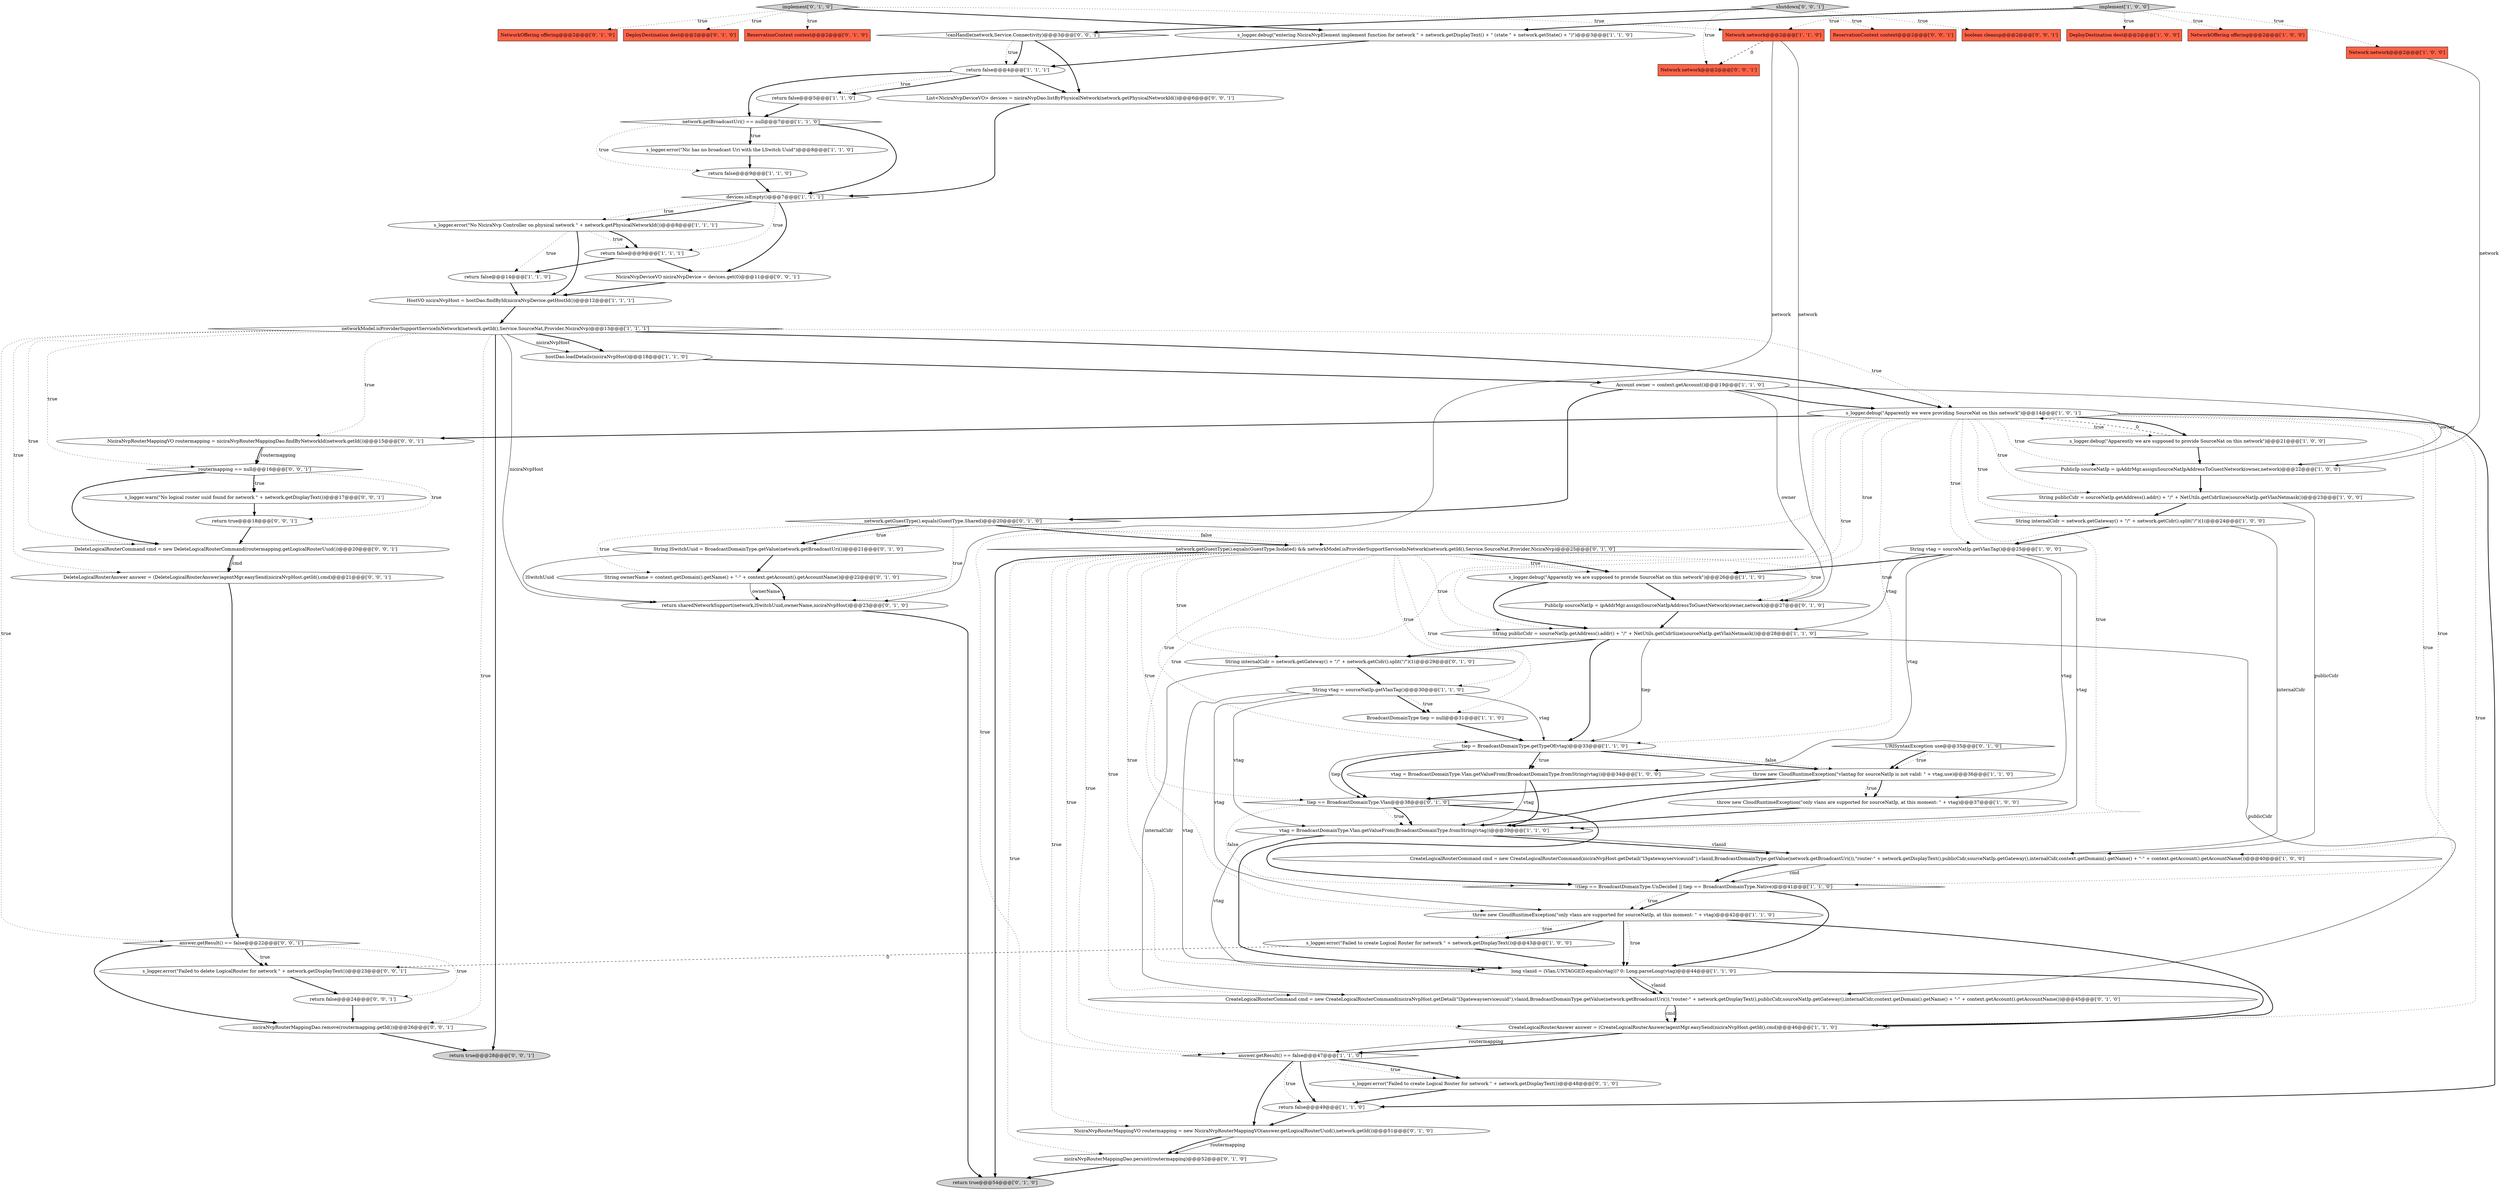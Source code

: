 digraph {
11 [style = filled, label = "s_logger.debug(\"Apparently we are supposed to provide SourceNat on this network\")@@@26@@@['1', '1', '0']", fillcolor = white, shape = ellipse image = "AAA0AAABBB1BBB"];
12 [style = filled, label = "devices.isEmpty()@@@7@@@['1', '1', '1']", fillcolor = white, shape = diamond image = "AAA0AAABBB1BBB"];
25 [style = filled, label = "vtag = BroadcastDomainType.Vlan.getValueFrom(BroadcastDomainType.fromString(vtag))@@@39@@@['1', '1', '0']", fillcolor = white, shape = ellipse image = "AAA0AAABBB1BBB"];
43 [style = filled, label = "NetworkOffering offering@@@2@@@['0', '1', '0']", fillcolor = tomato, shape = box image = "AAA0AAABBB2BBB"];
37 [style = filled, label = "throw new CloudRuntimeException(\"only vlans are supported for sourceNatIp, at this moment: \" + vtag)@@@37@@@['1', '0', '0']", fillcolor = white, shape = ellipse image = "AAA0AAABBB1BBB"];
30 [style = filled, label = "Network network@@@2@@@['1', '1', '0']", fillcolor = tomato, shape = box image = "AAA0AAABBB1BBB"];
40 [style = filled, label = "vtag = BroadcastDomainType.Vlan.getValueFrom(BroadcastDomainType.fromString(vtag))@@@34@@@['1', '0', '0']", fillcolor = white, shape = ellipse image = "AAA0AAABBB1BBB"];
49 [style = filled, label = "CreateLogicalRouterCommand cmd = new CreateLogicalRouterCommand(niciraNvpHost.getDetail(\"l3gatewayserviceuuid\"),vlanid,BroadcastDomainType.getValue(network.getBroadcastUri()),\"router-\" + network.getDisplayText(),publicCidr,sourceNatIp.getGateway(),internalCidr,context.getDomain().getName() + \"-\" + context.getAccount().getAccountName())@@@45@@@['0', '1', '0']", fillcolor = white, shape = ellipse image = "AAA0AAABBB2BBB"];
61 [style = filled, label = "ReservationContext context@@@2@@@['0', '0', '1']", fillcolor = tomato, shape = box image = "AAA0AAABBB3BBB"];
15 [style = filled, label = "String publicCidr = sourceNatIp.getAddress().addr() + \"/\" + NetUtils.getCidrSize(sourceNatIp.getVlanNetmask())@@@23@@@['1', '0', '0']", fillcolor = white, shape = ellipse image = "AAA0AAABBB1BBB"];
1 [style = filled, label = "networkModel.isProviderSupportServiceInNetwork(network.getId(),Service.SourceNat,Provider.NiciraNvp)@@@13@@@['1', '1', '1']", fillcolor = white, shape = diamond image = "AAA0AAABBB1BBB"];
18 [style = filled, label = "String publicCidr = sourceNatIp.getAddress().addr() + \"/\" + NetUtils.getCidrSize(sourceNatIp.getVlanNetmask())@@@28@@@['1', '1', '0']", fillcolor = white, shape = ellipse image = "AAA0AAABBB1BBB"];
24 [style = filled, label = "String internalCidr = network.getGateway() + \"/\" + network.getCidr().split(\"/\")(1(@@@24@@@['1', '0', '0']", fillcolor = white, shape = ellipse image = "AAA0AAABBB1BBB"];
36 [style = filled, label = "HostVO niciraNvpHost = hostDao.findById(niciraNvpDevice.getHostId())@@@12@@@['1', '1', '1']", fillcolor = white, shape = ellipse image = "AAA0AAABBB1BBB"];
72 [style = filled, label = "return true@@@18@@@['0', '0', '1']", fillcolor = white, shape = ellipse image = "AAA0AAABBB3BBB"];
14 [style = filled, label = "return false@@@49@@@['1', '1', '0']", fillcolor = white, shape = ellipse image = "AAA0AAABBB1BBB"];
60 [style = filled, label = "shutdown['0', '0', '1']", fillcolor = lightgray, shape = diamond image = "AAA0AAABBB3BBB"];
6 [style = filled, label = "Account owner = context.getAccount()@@@19@@@['1', '1', '0']", fillcolor = white, shape = ellipse image = "AAA0AAABBB1BBB"];
19 [style = filled, label = "tiep = BroadcastDomainType.getTypeOf(vtag)@@@33@@@['1', '1', '0']", fillcolor = white, shape = ellipse image = "AAA0AAABBB1BBB"];
38 [style = filled, label = "throw new CloudRuntimeException(\"vlantag for sourceNatIp is not valid: \" + vtag,use)@@@36@@@['1', '1', '0']", fillcolor = white, shape = ellipse image = "AAA0AAABBB1BBB"];
58 [style = filled, label = "network.getGuestType().equals(GuestType.Shared)@@@20@@@['0', '1', '0']", fillcolor = white, shape = diamond image = "AAA0AAABBB2BBB"];
70 [style = filled, label = "Network network@@@2@@@['0', '0', '1']", fillcolor = tomato, shape = box image = "AAA0AAABBB3BBB"];
29 [style = filled, label = "Network network@@@2@@@['1', '0', '0']", fillcolor = tomato, shape = box image = "AAA0AAABBB1BBB"];
4 [style = filled, label = "s_logger.debug(\"entering NiciraNvpElement implement function for network \" + network.getDisplayText() + \" (state \" + network.getState() + \")\")@@@3@@@['1', '1', '0']", fillcolor = white, shape = ellipse image = "AAA0AAABBB1BBB"];
45 [style = filled, label = "return true@@@54@@@['0', '1', '0']", fillcolor = lightgray, shape = ellipse image = "AAA0AAABBB2BBB"];
10 [style = filled, label = "CreateLogicalRouterAnswer answer = (CreateLogicalRouterAnswer)agentMgr.easySend(niciraNvpHost.getId(),cmd)@@@46@@@['1', '1', '0']", fillcolor = white, shape = ellipse image = "AAA0AAABBB1BBB"];
52 [style = filled, label = "PublicIp sourceNatIp = ipAddrMgr.assignSourceNatIpAddressToGuestNetwork(owner,network)@@@27@@@['0', '1', '0']", fillcolor = white, shape = ellipse image = "AAA0AAABBB2BBB"];
62 [style = filled, label = "s_logger.warn(\"No logical router uuid found for network \" + network.getDisplayText())@@@17@@@['0', '0', '1']", fillcolor = white, shape = ellipse image = "AAA0AAABBB3BBB"];
65 [style = filled, label = "NiciraNvpDeviceVO niciraNvpDevice = devices.get(0)@@@11@@@['0', '0', '1']", fillcolor = white, shape = ellipse image = "AAA0AAABBB3BBB"];
64 [style = filled, label = "boolean cleanup@@@2@@@['0', '0', '1']", fillcolor = tomato, shape = box image = "AAA0AAABBB3BBB"];
68 [style = filled, label = "routermapping == null@@@16@@@['0', '0', '1']", fillcolor = white, shape = diamond image = "AAA0AAABBB3BBB"];
73 [style = filled, label = "!canHandle(network,Service.Connectivity)@@@3@@@['0', '0', '1']", fillcolor = white, shape = diamond image = "AAA0AAABBB3BBB"];
53 [style = filled, label = "DeployDestination dest@@@2@@@['0', '1', '0']", fillcolor = tomato, shape = box image = "AAA0AAABBB2BBB"];
9 [style = filled, label = "return false@@@9@@@['1', '1', '0']", fillcolor = white, shape = ellipse image = "AAA0AAABBB1BBB"];
22 [style = filled, label = "hostDao.loadDetails(niciraNvpHost)@@@18@@@['1', '1', '0']", fillcolor = white, shape = ellipse image = "AAA0AAABBB1BBB"];
55 [style = filled, label = "return sharedNetworkSupport(network,lSwitchUuid,ownerName,niciraNvpHost)@@@23@@@['0', '1', '0']", fillcolor = white, shape = ellipse image = "AAA1AAABBB2BBB"];
57 [style = filled, label = "String internalCidr = network.getGateway() + \"/\" + network.getCidr().split(\"/\")(1(@@@29@@@['0', '1', '0']", fillcolor = white, shape = ellipse image = "AAA0AAABBB2BBB"];
27 [style = filled, label = "String vtag = sourceNatIp.getVlanTag()@@@25@@@['1', '0', '0']", fillcolor = white, shape = ellipse image = "AAA0AAABBB1BBB"];
16 [style = filled, label = "BroadcastDomainType tiep = null@@@31@@@['1', '1', '0']", fillcolor = white, shape = ellipse image = "AAA0AAABBB1BBB"];
28 [style = filled, label = "s_logger.error(\"Nic has no broadcast Uri with the LSwitch Uuid\")@@@8@@@['1', '1', '0']", fillcolor = white, shape = ellipse image = "AAA0AAABBB1BBB"];
75 [style = filled, label = "return false@@@24@@@['0', '0', '1']", fillcolor = white, shape = ellipse image = "AAA0AAABBB3BBB"];
0 [style = filled, label = "DeployDestination dest@@@2@@@['1', '0', '0']", fillcolor = tomato, shape = box image = "AAA0AAABBB1BBB"];
41 [style = filled, label = "answer.getResult() == false@@@47@@@['1', '1', '0']", fillcolor = white, shape = diamond image = "AAA0AAABBB1BBB"];
2 [style = filled, label = "throw new CloudRuntimeException(\"only vlans are supported for sourceNatIp, at this moment: \" + vtag)@@@42@@@['1', '1', '0']", fillcolor = white, shape = ellipse image = "AAA0AAABBB1BBB"];
51 [style = filled, label = "String lSwitchUuid = BroadcastDomainType.getValue(network.getBroadcastUri())@@@21@@@['0', '1', '0']", fillcolor = white, shape = ellipse image = "AAA1AAABBB2BBB"];
59 [style = filled, label = "String ownerName = context.getDomain().getName() + \"-\" + context.getAccount().getAccountName()@@@22@@@['0', '1', '0']", fillcolor = white, shape = ellipse image = "AAA1AAABBB2BBB"];
63 [style = filled, label = "DeleteLogicalRouterCommand cmd = new DeleteLogicalRouterCommand(routermapping.getLogicalRouterUuid())@@@20@@@['0', '0', '1']", fillcolor = white, shape = ellipse image = "AAA0AAABBB3BBB"];
17 [style = filled, label = "NetworkOffering offering@@@2@@@['1', '0', '0']", fillcolor = tomato, shape = box image = "AAA0AAABBB1BBB"];
74 [style = filled, label = "List<NiciraNvpDeviceVO> devices = niciraNvpDao.listByPhysicalNetwork(network.getPhysicalNetworkId())@@@6@@@['0', '0', '1']", fillcolor = white, shape = ellipse image = "AAA0AAABBB3BBB"];
32 [style = filled, label = "long vlanid = (Vlan.UNTAGGED.equals(vtag))? 0: Long.parseLong(vtag)@@@44@@@['1', '1', '0']", fillcolor = white, shape = ellipse image = "AAA0AAABBB1BBB"];
26 [style = filled, label = "network.getBroadcastUri() == null@@@7@@@['1', '1', '0']", fillcolor = white, shape = diamond image = "AAA0AAABBB1BBB"];
5 [style = filled, label = "s_logger.debug(\"Apparently we were providing SourceNat on this network\")@@@14@@@['1', '0', '1']", fillcolor = white, shape = ellipse image = "AAA0AAABBB1BBB"];
69 [style = filled, label = "niciraNvpRouterMappingDao.remove(routermapping.getId())@@@26@@@['0', '0', '1']", fillcolor = white, shape = ellipse image = "AAA0AAABBB3BBB"];
7 [style = filled, label = "return false@@@9@@@['1', '1', '1']", fillcolor = white, shape = ellipse image = "AAA0AAABBB1BBB"];
42 [style = filled, label = "NiciraNvpRouterMappingVO routermapping = new NiciraNvpRouterMappingVO(answer.getLogicalRouterUuid(),network.getId())@@@51@@@['0', '1', '0']", fillcolor = white, shape = ellipse image = "AAA0AAABBB2BBB"];
8 [style = filled, label = "return false@@@4@@@['1', '1', '1']", fillcolor = white, shape = ellipse image = "AAA0AAABBB1BBB"];
23 [style = filled, label = "s_logger.error(\"No NiciraNvp Controller on physical network \" + network.getPhysicalNetworkId())@@@8@@@['1', '1', '1']", fillcolor = white, shape = ellipse image = "AAA0AAABBB1BBB"];
35 [style = filled, label = "implement['1', '0', '0']", fillcolor = lightgray, shape = diamond image = "AAA0AAABBB1BBB"];
13 [style = filled, label = "s_logger.debug(\"Apparently we are supposed to provide SourceNat on this network\")@@@21@@@['1', '0', '0']", fillcolor = white, shape = ellipse image = "AAA0AAABBB1BBB"];
50 [style = filled, label = "niciraNvpRouterMappingDao.persist(routermapping)@@@52@@@['0', '1', '0']", fillcolor = white, shape = ellipse image = "AAA0AAABBB2BBB"];
66 [style = filled, label = "answer.getResult() == false@@@22@@@['0', '0', '1']", fillcolor = white, shape = diamond image = "AAA0AAABBB3BBB"];
33 [style = filled, label = "return false@@@5@@@['1', '1', '0']", fillcolor = white, shape = ellipse image = "AAA0AAABBB1BBB"];
3 [style = filled, label = "s_logger.error(\"Failed to create Logical Router for network \" + network.getDisplayText())@@@43@@@['1', '0', '0']", fillcolor = white, shape = ellipse image = "AAA0AAABBB1BBB"];
20 [style = filled, label = "!(tiep == BroadcastDomainType.UnDecided || tiep == BroadcastDomainType.Native)@@@41@@@['1', '1', '0']", fillcolor = white, shape = diamond image = "AAA0AAABBB1BBB"];
31 [style = filled, label = "PublicIp sourceNatIp = ipAddrMgr.assignSourceNatIpAddressToGuestNetwork(owner,network)@@@22@@@['1', '0', '0']", fillcolor = white, shape = ellipse image = "AAA0AAABBB1BBB"];
76 [style = filled, label = "return true@@@28@@@['0', '0', '1']", fillcolor = lightgray, shape = ellipse image = "AAA0AAABBB3BBB"];
67 [style = filled, label = "DeleteLogicalRouterAnswer answer = (DeleteLogicalRouterAnswer)agentMgr.easySend(niciraNvpHost.getId(),cmd)@@@21@@@['0', '0', '1']", fillcolor = white, shape = ellipse image = "AAA0AAABBB3BBB"];
77 [style = filled, label = "NiciraNvpRouterMappingVO routermapping = niciraNvpRouterMappingDao.findByNetworkId(network.getId())@@@15@@@['0', '0', '1']", fillcolor = white, shape = ellipse image = "AAA0AAABBB3BBB"];
71 [style = filled, label = "s_logger.error(\"Failed to delete LogicalRouter for network \" + network.getDisplayText())@@@23@@@['0', '0', '1']", fillcolor = white, shape = ellipse image = "AAA0AAABBB3BBB"];
56 [style = filled, label = "s_logger.error(\"Failed to create Logical Router for network \" + network.getDisplayText())@@@48@@@['0', '1', '0']", fillcolor = white, shape = ellipse image = "AAA0AAABBB2BBB"];
47 [style = filled, label = "URISyntaxException use@@@35@@@['0', '1', '0']", fillcolor = white, shape = diamond image = "AAA0AAABBB2BBB"];
21 [style = filled, label = "return false@@@14@@@['1', '1', '0']", fillcolor = white, shape = ellipse image = "AAA0AAABBB1BBB"];
34 [style = filled, label = "CreateLogicalRouterCommand cmd = new CreateLogicalRouterCommand(niciraNvpHost.getDetail(\"l3gatewayserviceuuid\"),vlanid,BroadcastDomainType.getValue(network.getBroadcastUri()),\"router-\" + network.getDisplayText(),publicCidr,sourceNatIp.getGateway(),internalCidr,context.getDomain().getName() + \"-\" + context.getAccount().getAccountName())@@@40@@@['1', '0', '0']", fillcolor = white, shape = ellipse image = "AAA0AAABBB1BBB"];
46 [style = filled, label = "network.getGuestType().equals(GuestType.Isolated) && networkModel.isProviderSupportServiceInNetwork(network.getId(),Service.SourceNat,Provider.NiciraNvp)@@@25@@@['0', '1', '0']", fillcolor = white, shape = diamond image = "AAA1AAABBB2BBB"];
54 [style = filled, label = "ReservationContext context@@@2@@@['0', '1', '0']", fillcolor = tomato, shape = box image = "AAA0AAABBB2BBB"];
39 [style = filled, label = "String vtag = sourceNatIp.getVlanTag()@@@30@@@['1', '1', '0']", fillcolor = white, shape = ellipse image = "AAA0AAABBB1BBB"];
48 [style = filled, label = "implement['0', '1', '0']", fillcolor = lightgray, shape = diamond image = "AAA0AAABBB2BBB"];
44 [style = filled, label = "tiep == BroadcastDomainType.Vlan@@@38@@@['0', '1', '0']", fillcolor = white, shape = diamond image = "AAA0AAABBB2BBB"];
6->52 [style = solid, label="owner"];
46->11 [style = dotted, label="true"];
66->75 [style = dotted, label="true"];
5->14 [style = bold, label=""];
46->52 [style = dotted, label="true"];
46->18 [style = dotted, label="true"];
41->14 [style = dotted, label="true"];
35->4 [style = bold, label=""];
71->75 [style = bold, label=""];
5->18 [style = dotted, label="true"];
66->71 [style = dotted, label="true"];
39->32 [style = solid, label="vtag"];
2->32 [style = dotted, label="true"];
48->4 [style = bold, label=""];
19->38 [style = bold, label=""];
4->8 [style = bold, label=""];
2->10 [style = bold, label=""];
42->50 [style = solid, label="routermapping"];
12->23 [style = bold, label=""];
42->50 [style = bold, label=""];
11->52 [style = bold, label=""];
19->40 [style = bold, label=""];
34->20 [style = bold, label=""];
48->30 [style = dotted, label="true"];
19->40 [style = dotted, label="true"];
5->13 [style = bold, label=""];
23->7 [style = dotted, label="true"];
57->39 [style = bold, label=""];
66->69 [style = bold, label=""];
51->59 [style = bold, label=""];
1->63 [style = dotted, label="true"];
1->66 [style = dotted, label="true"];
49->10 [style = solid, label="cmd"];
23->21 [style = dotted, label="true"];
1->5 [style = dotted, label="true"];
59->55 [style = solid, label="ownerName"];
44->25 [style = dotted, label="true"];
46->44 [style = dotted, label="true"];
51->55 [style = solid, label="lSwitchUuid"];
6->5 [style = bold, label=""];
63->67 [style = solid, label="cmd"];
24->27 [style = bold, label=""];
20->2 [style = bold, label=""];
3->71 [style = dashed, label="0"];
1->22 [style = bold, label=""];
60->73 [style = bold, label=""];
47->38 [style = dotted, label="true"];
40->25 [style = bold, label=""];
8->33 [style = dotted, label="true"];
35->17 [style = dotted, label="true"];
9->12 [style = bold, label=""];
24->34 [style = solid, label="internalCidr"];
1->5 [style = bold, label=""];
12->7 [style = dotted, label="true"];
38->25 [style = bold, label=""];
26->9 [style = dotted, label="true"];
5->19 [style = dotted, label="true"];
40->25 [style = solid, label="vtag"];
5->10 [style = dotted, label="true"];
5->11 [style = dotted, label="true"];
2->3 [style = dotted, label="true"];
1->67 [style = dotted, label="true"];
8->26 [style = bold, label=""];
39->16 [style = bold, label=""];
20->32 [style = bold, label=""];
25->34 [style = bold, label=""];
27->37 [style = solid, label="vtag"];
13->31 [style = bold, label=""];
11->18 [style = bold, label=""];
25->34 [style = solid, label="vlanid"];
46->49 [style = dotted, label="true"];
46->41 [style = dotted, label="true"];
2->3 [style = bold, label=""];
74->12 [style = bold, label=""];
46->45 [style = bold, label=""];
5->34 [style = dotted, label="true"];
66->71 [style = bold, label=""];
27->25 [style = solid, label="vtag"];
32->10 [style = bold, label=""];
6->31 [style = solid, label="owner"];
47->38 [style = bold, label=""];
2->32 [style = bold, label=""];
46->19 [style = dotted, label="true"];
58->59 [style = dotted, label="true"];
26->12 [style = bold, label=""];
46->42 [style = dotted, label="true"];
77->68 [style = bold, label=""];
1->77 [style = dotted, label="true"];
27->40 [style = solid, label="vtag"];
44->20 [style = dotted, label="false"];
31->15 [style = bold, label=""];
46->32 [style = dotted, label="true"];
21->36 [style = bold, label=""];
1->68 [style = dotted, label="true"];
41->14 [style = bold, label=""];
58->51 [style = dotted, label="true"];
46->16 [style = dotted, label="true"];
28->9 [style = bold, label=""];
60->70 [style = dotted, label="true"];
8->74 [style = bold, label=""];
69->76 [style = bold, label=""];
46->39 [style = dotted, label="true"];
1->55 [style = solid, label="niciraNvpHost"];
46->50 [style = dotted, label="true"];
34->20 [style = solid, label="cmd"];
48->54 [style = dotted, label="true"];
1->69 [style = dotted, label="true"];
52->18 [style = bold, label=""];
5->77 [style = bold, label=""];
22->6 [style = bold, label=""];
63->67 [style = bold, label=""];
16->19 [style = bold, label=""];
38->37 [style = bold, label=""];
19->44 [style = bold, label=""];
5->15 [style = dotted, label="true"];
15->24 [style = bold, label=""];
46->11 [style = bold, label=""];
27->11 [style = bold, label=""];
44->25 [style = bold, label=""];
44->20 [style = bold, label=""];
7->65 [style = bold, label=""];
5->27 [style = dotted, label="true"];
19->38 [style = dotted, label="false"];
48->43 [style = dotted, label="true"];
6->58 [style = bold, label=""];
39->25 [style = solid, label="vtag"];
18->49 [style = solid, label="publicCidr"];
38->44 [style = bold, label=""];
5->24 [style = dotted, label="true"];
56->14 [style = bold, label=""];
68->72 [style = dotted, label="true"];
27->18 [style = solid, label="vtag"];
26->28 [style = bold, label=""];
75->69 [style = bold, label=""];
58->46 [style = dotted, label="false"];
46->57 [style = dotted, label="true"];
15->34 [style = solid, label="publicCidr"];
39->2 [style = solid, label="vtag"];
50->45 [style = bold, label=""];
38->37 [style = dotted, label="true"];
65->36 [style = bold, label=""];
77->68 [style = solid, label="routermapping"];
39->19 [style = solid, label="vtag"];
12->65 [style = bold, label=""];
5->2 [style = dotted, label="true"];
29->31 [style = solid, label="network"];
73->8 [style = dotted, label="true"];
48->53 [style = dotted, label="true"];
60->64 [style = dotted, label="true"];
25->32 [style = solid, label="vtag"];
67->66 [style = bold, label=""];
58->55 [style = dotted, label="true"];
25->32 [style = bold, label=""];
30->52 [style = solid, label="network"];
26->28 [style = dotted, label="true"];
39->16 [style = dotted, label="true"];
73->74 [style = bold, label=""];
68->62 [style = bold, label=""];
14->42 [style = bold, label=""];
35->29 [style = dotted, label="true"];
20->2 [style = dotted, label="true"];
62->72 [style = bold, label=""];
12->23 [style = dotted, label="true"];
60->61 [style = dotted, label="true"];
30->70 [style = dashed, label="0"];
10->41 [style = solid, label="routermapping"];
1->22 [style = solid, label="niciraNvpHost"];
5->31 [style = dotted, label="true"];
68->62 [style = dotted, label="true"];
57->49 [style = solid, label="internalCidr"];
1->76 [style = bold, label=""];
5->13 [style = dotted, label="true"];
13->5 [style = dashed, label="0"];
3->32 [style = bold, label=""];
7->21 [style = bold, label=""];
35->0 [style = dotted, label="true"];
58->46 [style = bold, label=""];
72->63 [style = bold, label=""];
32->49 [style = solid, label="vlanid"];
41->56 [style = bold, label=""];
55->45 [style = bold, label=""];
68->63 [style = bold, label=""];
59->55 [style = bold, label=""];
18->19 [style = solid, label="tiep"];
18->19 [style = bold, label=""];
30->55 [style = solid, label="network"];
32->49 [style = bold, label=""];
23->36 [style = bold, label=""];
41->42 [style = bold, label=""];
33->26 [style = bold, label=""];
36->1 [style = bold, label=""];
58->51 [style = bold, label=""];
23->7 [style = bold, label=""];
49->10 [style = bold, label=""];
19->44 [style = solid, label="tiep"];
18->57 [style = bold, label=""];
35->30 [style = dotted, label="true"];
5->25 [style = dotted, label="true"];
5->41 [style = dotted, label="true"];
8->33 [style = bold, label=""];
37->25 [style = bold, label=""];
10->41 [style = bold, label=""];
5->20 [style = dotted, label="true"];
46->10 [style = dotted, label="true"];
73->8 [style = bold, label=""];
41->56 [style = dotted, label="true"];
}

